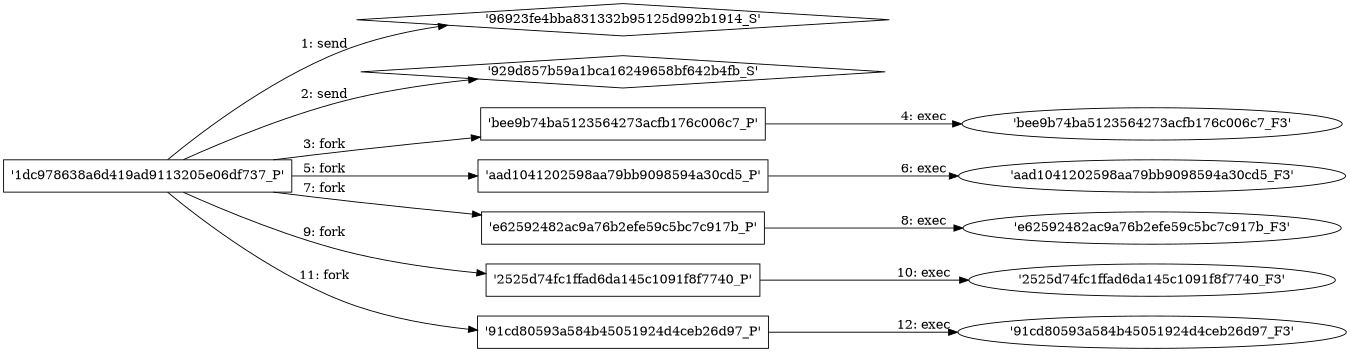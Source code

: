 digraph "D:\Learning\Paper\apt\基于CTI的攻击预警\Dataset\攻击图\ASGfromALLCTI\Microsoft Patch Tuesday for May 2021 — Snort rules and prominent vulnerabilities.dot" {
rankdir="LR"
size="9"
fixedsize="false"
splines="true"
nodesep=0.3
ranksep=0
fontsize=10
overlap="scalexy"
engine= "neato"
	"'96923fe4bba831332b95125d992b1914_S'" [node_type=Socket shape=diamond]
	"'1dc978638a6d419ad9113205e06df737_P'" [node_type=Process shape=box]
	"'1dc978638a6d419ad9113205e06df737_P'" -> "'96923fe4bba831332b95125d992b1914_S'" [label="1: send"]
	"'929d857b59a1bca16249658bf642b4fb_S'" [node_type=Socket shape=diamond]
	"'1dc978638a6d419ad9113205e06df737_P'" [node_type=Process shape=box]
	"'1dc978638a6d419ad9113205e06df737_P'" -> "'929d857b59a1bca16249658bf642b4fb_S'" [label="2: send"]
	"'1dc978638a6d419ad9113205e06df737_P'" [node_type=Process shape=box]
	"'bee9b74ba5123564273acfb176c006c7_P'" [node_type=Process shape=box]
	"'1dc978638a6d419ad9113205e06df737_P'" -> "'bee9b74ba5123564273acfb176c006c7_P'" [label="3: fork"]
	"'bee9b74ba5123564273acfb176c006c7_P'" [node_type=Process shape=box]
	"'bee9b74ba5123564273acfb176c006c7_F3'" [node_type=File shape=ellipse]
	"'bee9b74ba5123564273acfb176c006c7_P'" -> "'bee9b74ba5123564273acfb176c006c7_F3'" [label="4: exec"]
	"'1dc978638a6d419ad9113205e06df737_P'" [node_type=Process shape=box]
	"'aad1041202598aa79bb9098594a30cd5_P'" [node_type=Process shape=box]
	"'1dc978638a6d419ad9113205e06df737_P'" -> "'aad1041202598aa79bb9098594a30cd5_P'" [label="5: fork"]
	"'aad1041202598aa79bb9098594a30cd5_P'" [node_type=Process shape=box]
	"'aad1041202598aa79bb9098594a30cd5_F3'" [node_type=File shape=ellipse]
	"'aad1041202598aa79bb9098594a30cd5_P'" -> "'aad1041202598aa79bb9098594a30cd5_F3'" [label="6: exec"]
	"'1dc978638a6d419ad9113205e06df737_P'" [node_type=Process shape=box]
	"'e62592482ac9a76b2efe59c5bc7c917b_P'" [node_type=Process shape=box]
	"'1dc978638a6d419ad9113205e06df737_P'" -> "'e62592482ac9a76b2efe59c5bc7c917b_P'" [label="7: fork"]
	"'e62592482ac9a76b2efe59c5bc7c917b_P'" [node_type=Process shape=box]
	"'e62592482ac9a76b2efe59c5bc7c917b_F3'" [node_type=File shape=ellipse]
	"'e62592482ac9a76b2efe59c5bc7c917b_P'" -> "'e62592482ac9a76b2efe59c5bc7c917b_F3'" [label="8: exec"]
	"'1dc978638a6d419ad9113205e06df737_P'" [node_type=Process shape=box]
	"'2525d74fc1ffad6da145c1091f8f7740_P'" [node_type=Process shape=box]
	"'1dc978638a6d419ad9113205e06df737_P'" -> "'2525d74fc1ffad6da145c1091f8f7740_P'" [label="9: fork"]
	"'2525d74fc1ffad6da145c1091f8f7740_P'" [node_type=Process shape=box]
	"'2525d74fc1ffad6da145c1091f8f7740_F3'" [node_type=File shape=ellipse]
	"'2525d74fc1ffad6da145c1091f8f7740_P'" -> "'2525d74fc1ffad6da145c1091f8f7740_F3'" [label="10: exec"]
	"'1dc978638a6d419ad9113205e06df737_P'" [node_type=Process shape=box]
	"'91cd80593a584b45051924d4ceb26d97_P'" [node_type=Process shape=box]
	"'1dc978638a6d419ad9113205e06df737_P'" -> "'91cd80593a584b45051924d4ceb26d97_P'" [label="11: fork"]
	"'91cd80593a584b45051924d4ceb26d97_P'" [node_type=Process shape=box]
	"'91cd80593a584b45051924d4ceb26d97_F3'" [node_type=File shape=ellipse]
	"'91cd80593a584b45051924d4ceb26d97_P'" -> "'91cd80593a584b45051924d4ceb26d97_F3'" [label="12: exec"]
}
